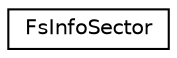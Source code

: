 digraph "Graphical Class Hierarchy"
{
 // LATEX_PDF_SIZE
  edge [fontname="Helvetica",fontsize="10",labelfontname="Helvetica",labelfontsize="10"];
  node [fontname="Helvetica",fontsize="10",shape=record];
  rankdir="LR";
  Node0 [label="FsInfoSector",height=0.2,width=0.4,color="black", fillcolor="white", style="filled",URL="$struct_fs_info_sector.html",tooltip=" "];
}
